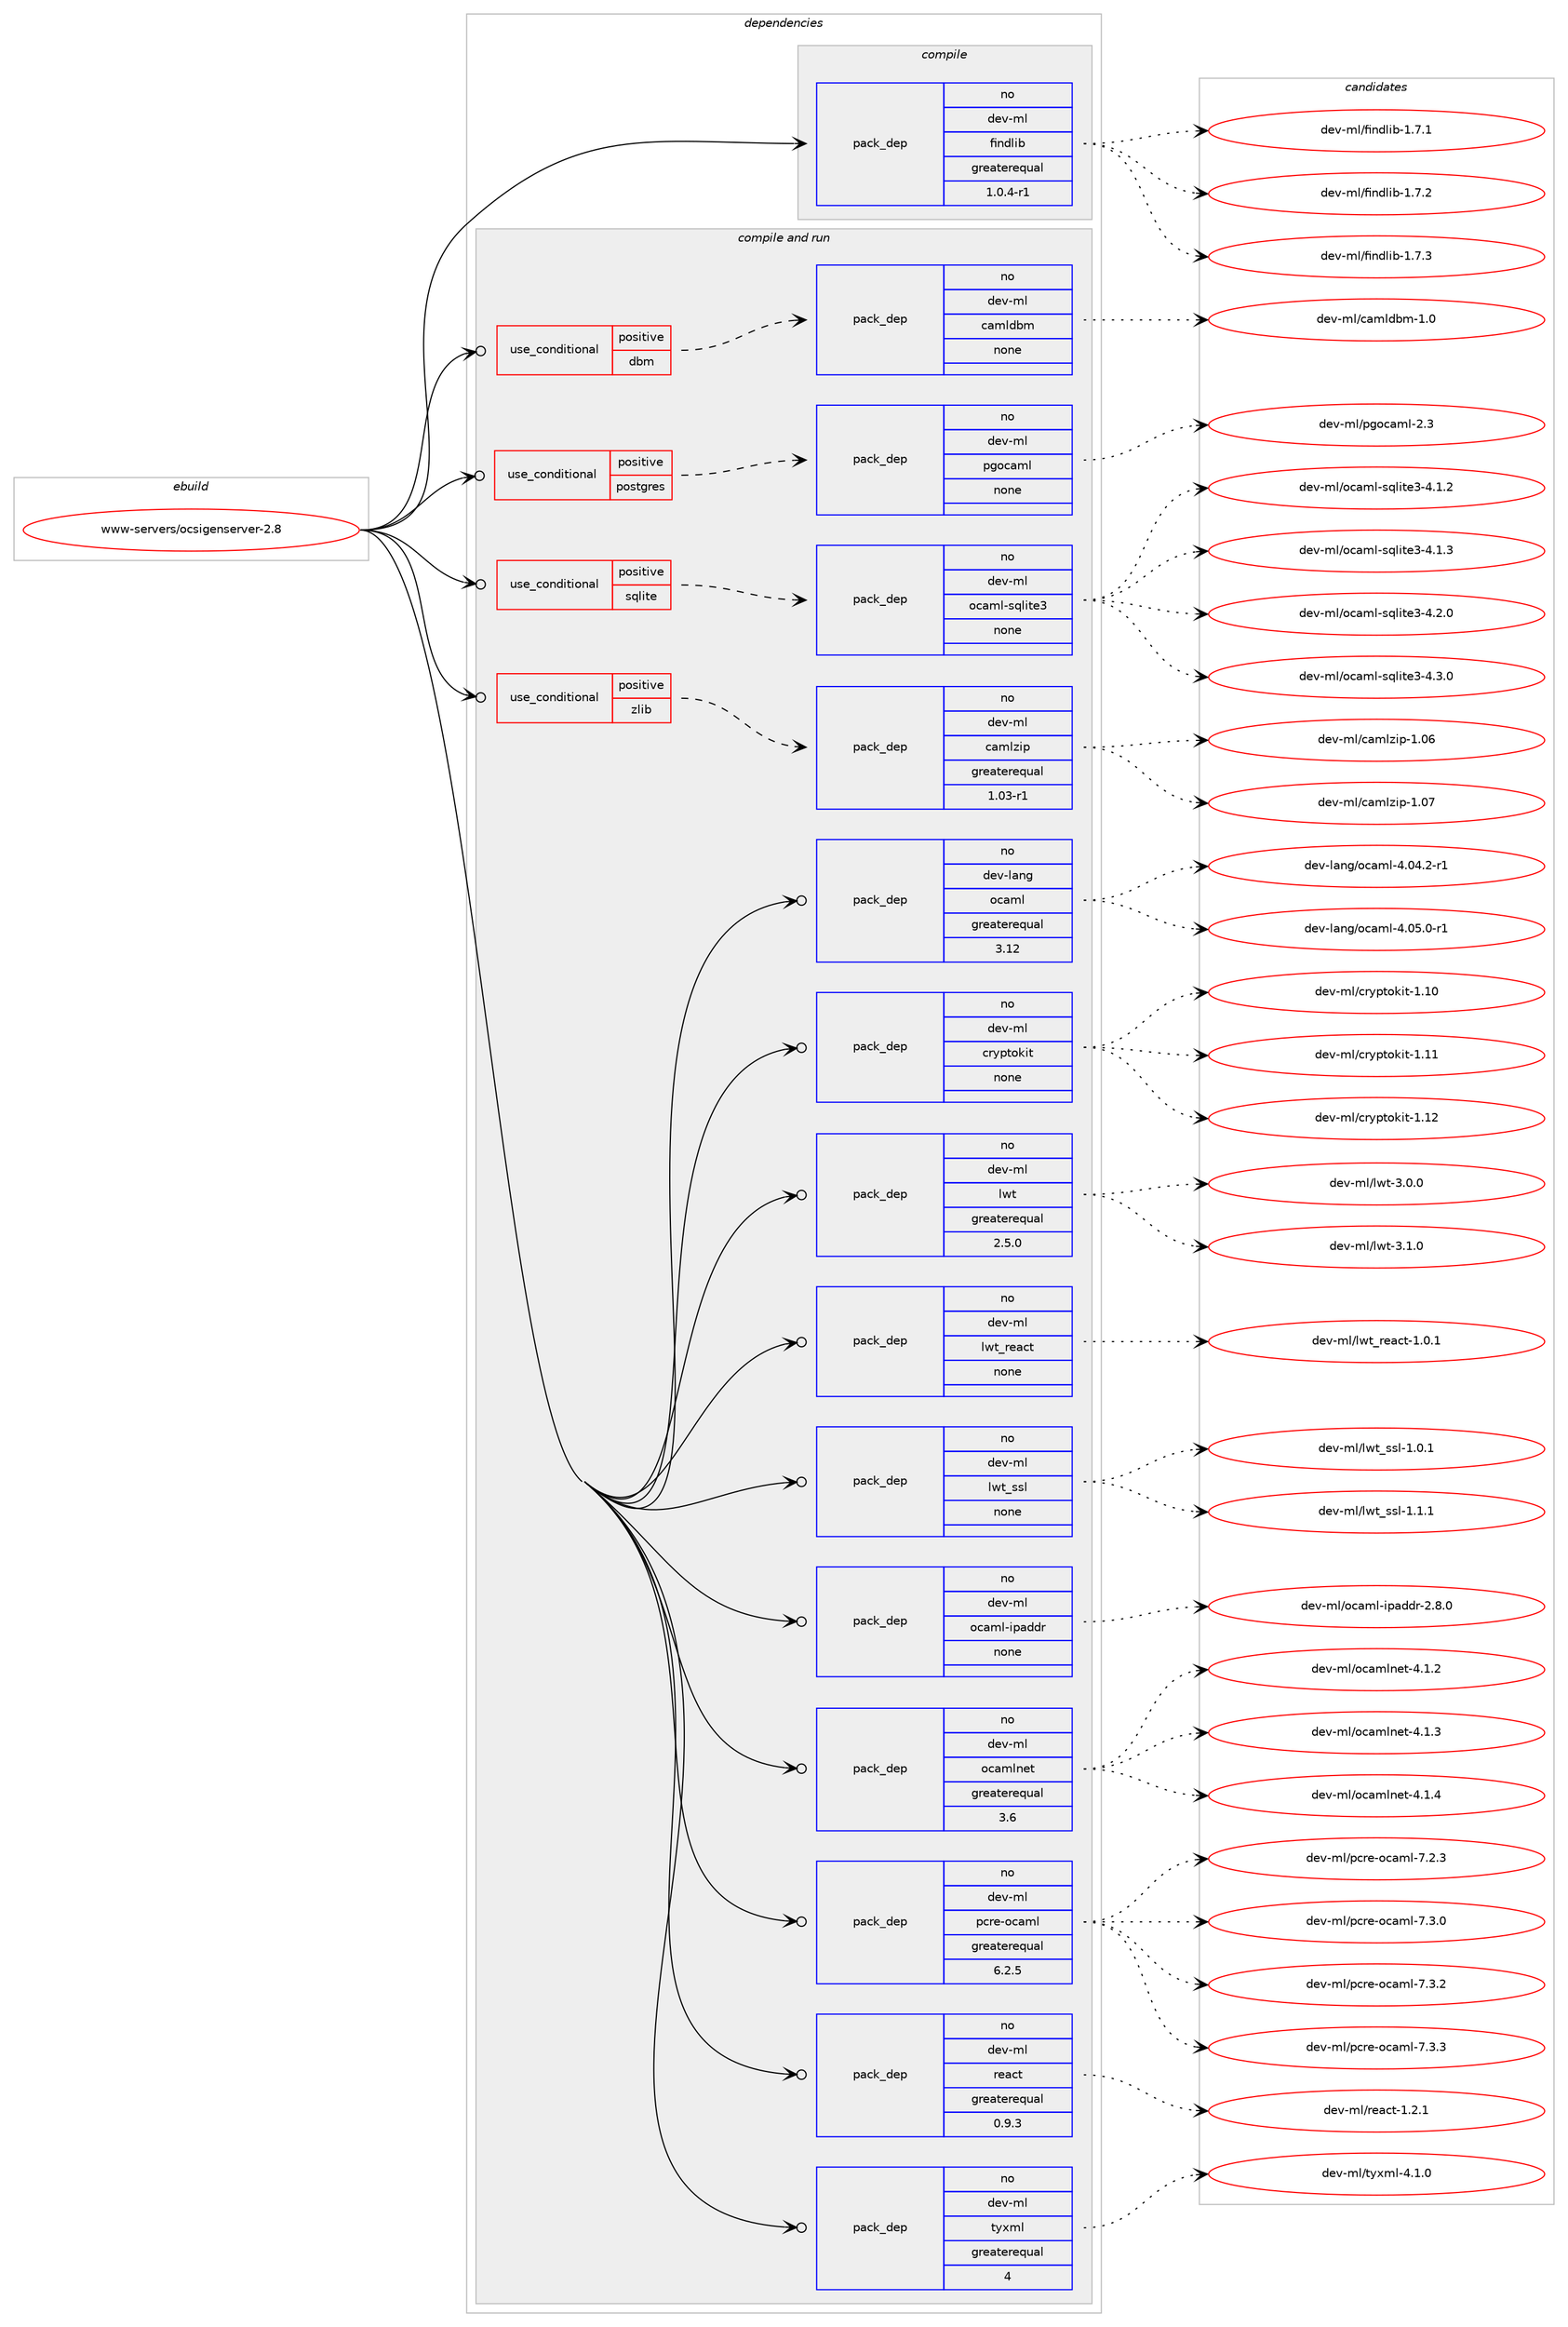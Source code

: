 digraph prolog {

# *************
# Graph options
# *************

newrank=true;
concentrate=true;
compound=true;
graph [rankdir=LR,fontname=Helvetica,fontsize=10,ranksep=1.5];#, ranksep=2.5, nodesep=0.2];
edge  [arrowhead=vee];
node  [fontname=Helvetica,fontsize=10];

# **********
# The ebuild
# **********

subgraph cluster_leftcol {
color=gray;
rank=same;
label=<<i>ebuild</i>>;
id [label="www-servers/ocsigenserver-2.8", color=red, width=4, href="../www-servers/ocsigenserver-2.8.svg"];
}

# ****************
# The dependencies
# ****************

subgraph cluster_midcol {
color=gray;
label=<<i>dependencies</i>>;
subgraph cluster_compile {
fillcolor="#eeeeee";
style=filled;
label=<<i>compile</i>>;
subgraph pack675868 {
dependency910618 [label=<<TABLE BORDER="0" CELLBORDER="1" CELLSPACING="0" CELLPADDING="4" WIDTH="220"><TR><TD ROWSPAN="6" CELLPADDING="30">pack_dep</TD></TR><TR><TD WIDTH="110">no</TD></TR><TR><TD>dev-ml</TD></TR><TR><TD>findlib</TD></TR><TR><TD>greaterequal</TD></TR><TR><TD>1.0.4-r1</TD></TR></TABLE>>, shape=none, color=blue];
}
id:e -> dependency910618:w [weight=20,style="solid",arrowhead="vee"];
}
subgraph cluster_compileandrun {
fillcolor="#eeeeee";
style=filled;
label=<<i>compile and run</i>>;
subgraph cond218352 {
dependency910619 [label=<<TABLE BORDER="0" CELLBORDER="1" CELLSPACING="0" CELLPADDING="4"><TR><TD ROWSPAN="3" CELLPADDING="10">use_conditional</TD></TR><TR><TD>positive</TD></TR><TR><TD>dbm</TD></TR></TABLE>>, shape=none, color=red];
subgraph pack675869 {
dependency910620 [label=<<TABLE BORDER="0" CELLBORDER="1" CELLSPACING="0" CELLPADDING="4" WIDTH="220"><TR><TD ROWSPAN="6" CELLPADDING="30">pack_dep</TD></TR><TR><TD WIDTH="110">no</TD></TR><TR><TD>dev-ml</TD></TR><TR><TD>camldbm</TD></TR><TR><TD>none</TD></TR><TR><TD></TD></TR></TABLE>>, shape=none, color=blue];
}
dependency910619:e -> dependency910620:w [weight=20,style="dashed",arrowhead="vee"];
}
id:e -> dependency910619:w [weight=20,style="solid",arrowhead="odotvee"];
subgraph cond218353 {
dependency910621 [label=<<TABLE BORDER="0" CELLBORDER="1" CELLSPACING="0" CELLPADDING="4"><TR><TD ROWSPAN="3" CELLPADDING="10">use_conditional</TD></TR><TR><TD>positive</TD></TR><TR><TD>postgres</TD></TR></TABLE>>, shape=none, color=red];
subgraph pack675870 {
dependency910622 [label=<<TABLE BORDER="0" CELLBORDER="1" CELLSPACING="0" CELLPADDING="4" WIDTH="220"><TR><TD ROWSPAN="6" CELLPADDING="30">pack_dep</TD></TR><TR><TD WIDTH="110">no</TD></TR><TR><TD>dev-ml</TD></TR><TR><TD>pgocaml</TD></TR><TR><TD>none</TD></TR><TR><TD></TD></TR></TABLE>>, shape=none, color=blue];
}
dependency910621:e -> dependency910622:w [weight=20,style="dashed",arrowhead="vee"];
}
id:e -> dependency910621:w [weight=20,style="solid",arrowhead="odotvee"];
subgraph cond218354 {
dependency910623 [label=<<TABLE BORDER="0" CELLBORDER="1" CELLSPACING="0" CELLPADDING="4"><TR><TD ROWSPAN="3" CELLPADDING="10">use_conditional</TD></TR><TR><TD>positive</TD></TR><TR><TD>sqlite</TD></TR></TABLE>>, shape=none, color=red];
subgraph pack675871 {
dependency910624 [label=<<TABLE BORDER="0" CELLBORDER="1" CELLSPACING="0" CELLPADDING="4" WIDTH="220"><TR><TD ROWSPAN="6" CELLPADDING="30">pack_dep</TD></TR><TR><TD WIDTH="110">no</TD></TR><TR><TD>dev-ml</TD></TR><TR><TD>ocaml-sqlite3</TD></TR><TR><TD>none</TD></TR><TR><TD></TD></TR></TABLE>>, shape=none, color=blue];
}
dependency910623:e -> dependency910624:w [weight=20,style="dashed",arrowhead="vee"];
}
id:e -> dependency910623:w [weight=20,style="solid",arrowhead="odotvee"];
subgraph cond218355 {
dependency910625 [label=<<TABLE BORDER="0" CELLBORDER="1" CELLSPACING="0" CELLPADDING="4"><TR><TD ROWSPAN="3" CELLPADDING="10">use_conditional</TD></TR><TR><TD>positive</TD></TR><TR><TD>zlib</TD></TR></TABLE>>, shape=none, color=red];
subgraph pack675872 {
dependency910626 [label=<<TABLE BORDER="0" CELLBORDER="1" CELLSPACING="0" CELLPADDING="4" WIDTH="220"><TR><TD ROWSPAN="6" CELLPADDING="30">pack_dep</TD></TR><TR><TD WIDTH="110">no</TD></TR><TR><TD>dev-ml</TD></TR><TR><TD>camlzip</TD></TR><TR><TD>greaterequal</TD></TR><TR><TD>1.03-r1</TD></TR></TABLE>>, shape=none, color=blue];
}
dependency910625:e -> dependency910626:w [weight=20,style="dashed",arrowhead="vee"];
}
id:e -> dependency910625:w [weight=20,style="solid",arrowhead="odotvee"];
subgraph pack675873 {
dependency910627 [label=<<TABLE BORDER="0" CELLBORDER="1" CELLSPACING="0" CELLPADDING="4" WIDTH="220"><TR><TD ROWSPAN="6" CELLPADDING="30">pack_dep</TD></TR><TR><TD WIDTH="110">no</TD></TR><TR><TD>dev-lang</TD></TR><TR><TD>ocaml</TD></TR><TR><TD>greaterequal</TD></TR><TR><TD>3.12</TD></TR></TABLE>>, shape=none, color=blue];
}
id:e -> dependency910627:w [weight=20,style="solid",arrowhead="odotvee"];
subgraph pack675874 {
dependency910628 [label=<<TABLE BORDER="0" CELLBORDER="1" CELLSPACING="0" CELLPADDING="4" WIDTH="220"><TR><TD ROWSPAN="6" CELLPADDING="30">pack_dep</TD></TR><TR><TD WIDTH="110">no</TD></TR><TR><TD>dev-ml</TD></TR><TR><TD>cryptokit</TD></TR><TR><TD>none</TD></TR><TR><TD></TD></TR></TABLE>>, shape=none, color=blue];
}
id:e -> dependency910628:w [weight=20,style="solid",arrowhead="odotvee"];
subgraph pack675875 {
dependency910629 [label=<<TABLE BORDER="0" CELLBORDER="1" CELLSPACING="0" CELLPADDING="4" WIDTH="220"><TR><TD ROWSPAN="6" CELLPADDING="30">pack_dep</TD></TR><TR><TD WIDTH="110">no</TD></TR><TR><TD>dev-ml</TD></TR><TR><TD>lwt</TD></TR><TR><TD>greaterequal</TD></TR><TR><TD>2.5.0</TD></TR></TABLE>>, shape=none, color=blue];
}
id:e -> dependency910629:w [weight=20,style="solid",arrowhead="odotvee"];
subgraph pack675876 {
dependency910630 [label=<<TABLE BORDER="0" CELLBORDER="1" CELLSPACING="0" CELLPADDING="4" WIDTH="220"><TR><TD ROWSPAN="6" CELLPADDING="30">pack_dep</TD></TR><TR><TD WIDTH="110">no</TD></TR><TR><TD>dev-ml</TD></TR><TR><TD>lwt_react</TD></TR><TR><TD>none</TD></TR><TR><TD></TD></TR></TABLE>>, shape=none, color=blue];
}
id:e -> dependency910630:w [weight=20,style="solid",arrowhead="odotvee"];
subgraph pack675877 {
dependency910631 [label=<<TABLE BORDER="0" CELLBORDER="1" CELLSPACING="0" CELLPADDING="4" WIDTH="220"><TR><TD ROWSPAN="6" CELLPADDING="30">pack_dep</TD></TR><TR><TD WIDTH="110">no</TD></TR><TR><TD>dev-ml</TD></TR><TR><TD>lwt_ssl</TD></TR><TR><TD>none</TD></TR><TR><TD></TD></TR></TABLE>>, shape=none, color=blue];
}
id:e -> dependency910631:w [weight=20,style="solid",arrowhead="odotvee"];
subgraph pack675878 {
dependency910632 [label=<<TABLE BORDER="0" CELLBORDER="1" CELLSPACING="0" CELLPADDING="4" WIDTH="220"><TR><TD ROWSPAN="6" CELLPADDING="30">pack_dep</TD></TR><TR><TD WIDTH="110">no</TD></TR><TR><TD>dev-ml</TD></TR><TR><TD>ocaml-ipaddr</TD></TR><TR><TD>none</TD></TR><TR><TD></TD></TR></TABLE>>, shape=none, color=blue];
}
id:e -> dependency910632:w [weight=20,style="solid",arrowhead="odotvee"];
subgraph pack675879 {
dependency910633 [label=<<TABLE BORDER="0" CELLBORDER="1" CELLSPACING="0" CELLPADDING="4" WIDTH="220"><TR><TD ROWSPAN="6" CELLPADDING="30">pack_dep</TD></TR><TR><TD WIDTH="110">no</TD></TR><TR><TD>dev-ml</TD></TR><TR><TD>ocamlnet</TD></TR><TR><TD>greaterequal</TD></TR><TR><TD>3.6</TD></TR></TABLE>>, shape=none, color=blue];
}
id:e -> dependency910633:w [weight=20,style="solid",arrowhead="odotvee"];
subgraph pack675880 {
dependency910634 [label=<<TABLE BORDER="0" CELLBORDER="1" CELLSPACING="0" CELLPADDING="4" WIDTH="220"><TR><TD ROWSPAN="6" CELLPADDING="30">pack_dep</TD></TR><TR><TD WIDTH="110">no</TD></TR><TR><TD>dev-ml</TD></TR><TR><TD>pcre-ocaml</TD></TR><TR><TD>greaterequal</TD></TR><TR><TD>6.2.5</TD></TR></TABLE>>, shape=none, color=blue];
}
id:e -> dependency910634:w [weight=20,style="solid",arrowhead="odotvee"];
subgraph pack675881 {
dependency910635 [label=<<TABLE BORDER="0" CELLBORDER="1" CELLSPACING="0" CELLPADDING="4" WIDTH="220"><TR><TD ROWSPAN="6" CELLPADDING="30">pack_dep</TD></TR><TR><TD WIDTH="110">no</TD></TR><TR><TD>dev-ml</TD></TR><TR><TD>react</TD></TR><TR><TD>greaterequal</TD></TR><TR><TD>0.9.3</TD></TR></TABLE>>, shape=none, color=blue];
}
id:e -> dependency910635:w [weight=20,style="solid",arrowhead="odotvee"];
subgraph pack675882 {
dependency910636 [label=<<TABLE BORDER="0" CELLBORDER="1" CELLSPACING="0" CELLPADDING="4" WIDTH="220"><TR><TD ROWSPAN="6" CELLPADDING="30">pack_dep</TD></TR><TR><TD WIDTH="110">no</TD></TR><TR><TD>dev-ml</TD></TR><TR><TD>tyxml</TD></TR><TR><TD>greaterequal</TD></TR><TR><TD>4</TD></TR></TABLE>>, shape=none, color=blue];
}
id:e -> dependency910636:w [weight=20,style="solid",arrowhead="odotvee"];
}
subgraph cluster_run {
fillcolor="#eeeeee";
style=filled;
label=<<i>run</i>>;
}
}

# **************
# The candidates
# **************

subgraph cluster_choices {
rank=same;
color=gray;
label=<<i>candidates</i>>;

subgraph choice675868 {
color=black;
nodesep=1;
choice100101118451091084710210511010010810598454946554649 [label="dev-ml/findlib-1.7.1", color=red, width=4,href="../dev-ml/findlib-1.7.1.svg"];
choice100101118451091084710210511010010810598454946554650 [label="dev-ml/findlib-1.7.2", color=red, width=4,href="../dev-ml/findlib-1.7.2.svg"];
choice100101118451091084710210511010010810598454946554651 [label="dev-ml/findlib-1.7.3", color=red, width=4,href="../dev-ml/findlib-1.7.3.svg"];
dependency910618:e -> choice100101118451091084710210511010010810598454946554649:w [style=dotted,weight="100"];
dependency910618:e -> choice100101118451091084710210511010010810598454946554650:w [style=dotted,weight="100"];
dependency910618:e -> choice100101118451091084710210511010010810598454946554651:w [style=dotted,weight="100"];
}
subgraph choice675869 {
color=black;
nodesep=1;
choice100101118451091084799971091081009810945494648 [label="dev-ml/camldbm-1.0", color=red, width=4,href="../dev-ml/camldbm-1.0.svg"];
dependency910620:e -> choice100101118451091084799971091081009810945494648:w [style=dotted,weight="100"];
}
subgraph choice675870 {
color=black;
nodesep=1;
choice1001011184510910847112103111999710910845504651 [label="dev-ml/pgocaml-2.3", color=red, width=4,href="../dev-ml/pgocaml-2.3.svg"];
dependency910622:e -> choice1001011184510910847112103111999710910845504651:w [style=dotted,weight="100"];
}
subgraph choice675871 {
color=black;
nodesep=1;
choice100101118451091084711199971091084511511310810511610151455246494650 [label="dev-ml/ocaml-sqlite3-4.1.2", color=red, width=4,href="../dev-ml/ocaml-sqlite3-4.1.2.svg"];
choice100101118451091084711199971091084511511310810511610151455246494651 [label="dev-ml/ocaml-sqlite3-4.1.3", color=red, width=4,href="../dev-ml/ocaml-sqlite3-4.1.3.svg"];
choice100101118451091084711199971091084511511310810511610151455246504648 [label="dev-ml/ocaml-sqlite3-4.2.0", color=red, width=4,href="../dev-ml/ocaml-sqlite3-4.2.0.svg"];
choice100101118451091084711199971091084511511310810511610151455246514648 [label="dev-ml/ocaml-sqlite3-4.3.0", color=red, width=4,href="../dev-ml/ocaml-sqlite3-4.3.0.svg"];
dependency910624:e -> choice100101118451091084711199971091084511511310810511610151455246494650:w [style=dotted,weight="100"];
dependency910624:e -> choice100101118451091084711199971091084511511310810511610151455246494651:w [style=dotted,weight="100"];
dependency910624:e -> choice100101118451091084711199971091084511511310810511610151455246504648:w [style=dotted,weight="100"];
dependency910624:e -> choice100101118451091084711199971091084511511310810511610151455246514648:w [style=dotted,weight="100"];
}
subgraph choice675872 {
color=black;
nodesep=1;
choice100101118451091084799971091081221051124549464854 [label="dev-ml/camlzip-1.06", color=red, width=4,href="../dev-ml/camlzip-1.06.svg"];
choice100101118451091084799971091081221051124549464855 [label="dev-ml/camlzip-1.07", color=red, width=4,href="../dev-ml/camlzip-1.07.svg"];
dependency910626:e -> choice100101118451091084799971091081221051124549464854:w [style=dotted,weight="100"];
dependency910626:e -> choice100101118451091084799971091081221051124549464855:w [style=dotted,weight="100"];
}
subgraph choice675873 {
color=black;
nodesep=1;
choice1001011184510897110103471119997109108455246485246504511449 [label="dev-lang/ocaml-4.04.2-r1", color=red, width=4,href="../dev-lang/ocaml-4.04.2-r1.svg"];
choice1001011184510897110103471119997109108455246485346484511449 [label="dev-lang/ocaml-4.05.0-r1", color=red, width=4,href="../dev-lang/ocaml-4.05.0-r1.svg"];
dependency910627:e -> choice1001011184510897110103471119997109108455246485246504511449:w [style=dotted,weight="100"];
dependency910627:e -> choice1001011184510897110103471119997109108455246485346484511449:w [style=dotted,weight="100"];
}
subgraph choice675874 {
color=black;
nodesep=1;
choice1001011184510910847991141211121161111071051164549464948 [label="dev-ml/cryptokit-1.10", color=red, width=4,href="../dev-ml/cryptokit-1.10.svg"];
choice1001011184510910847991141211121161111071051164549464949 [label="dev-ml/cryptokit-1.11", color=red, width=4,href="../dev-ml/cryptokit-1.11.svg"];
choice1001011184510910847991141211121161111071051164549464950 [label="dev-ml/cryptokit-1.12", color=red, width=4,href="../dev-ml/cryptokit-1.12.svg"];
dependency910628:e -> choice1001011184510910847991141211121161111071051164549464948:w [style=dotted,weight="100"];
dependency910628:e -> choice1001011184510910847991141211121161111071051164549464949:w [style=dotted,weight="100"];
dependency910628:e -> choice1001011184510910847991141211121161111071051164549464950:w [style=dotted,weight="100"];
}
subgraph choice675875 {
color=black;
nodesep=1;
choice1001011184510910847108119116455146484648 [label="dev-ml/lwt-3.0.0", color=red, width=4,href="../dev-ml/lwt-3.0.0.svg"];
choice1001011184510910847108119116455146494648 [label="dev-ml/lwt-3.1.0", color=red, width=4,href="../dev-ml/lwt-3.1.0.svg"];
dependency910629:e -> choice1001011184510910847108119116455146484648:w [style=dotted,weight="100"];
dependency910629:e -> choice1001011184510910847108119116455146494648:w [style=dotted,weight="100"];
}
subgraph choice675876 {
color=black;
nodesep=1;
choice1001011184510910847108119116951141019799116454946484649 [label="dev-ml/lwt_react-1.0.1", color=red, width=4,href="../dev-ml/lwt_react-1.0.1.svg"];
dependency910630:e -> choice1001011184510910847108119116951141019799116454946484649:w [style=dotted,weight="100"];
}
subgraph choice675877 {
color=black;
nodesep=1;
choice100101118451091084710811911695115115108454946484649 [label="dev-ml/lwt_ssl-1.0.1", color=red, width=4,href="../dev-ml/lwt_ssl-1.0.1.svg"];
choice100101118451091084710811911695115115108454946494649 [label="dev-ml/lwt_ssl-1.1.1", color=red, width=4,href="../dev-ml/lwt_ssl-1.1.1.svg"];
dependency910631:e -> choice100101118451091084710811911695115115108454946484649:w [style=dotted,weight="100"];
dependency910631:e -> choice100101118451091084710811911695115115108454946494649:w [style=dotted,weight="100"];
}
subgraph choice675878 {
color=black;
nodesep=1;
choice100101118451091084711199971091084510511297100100114455046564648 [label="dev-ml/ocaml-ipaddr-2.8.0", color=red, width=4,href="../dev-ml/ocaml-ipaddr-2.8.0.svg"];
dependency910632:e -> choice100101118451091084711199971091084510511297100100114455046564648:w [style=dotted,weight="100"];
}
subgraph choice675879 {
color=black;
nodesep=1;
choice10010111845109108471119997109108110101116455246494650 [label="dev-ml/ocamlnet-4.1.2", color=red, width=4,href="../dev-ml/ocamlnet-4.1.2.svg"];
choice10010111845109108471119997109108110101116455246494651 [label="dev-ml/ocamlnet-4.1.3", color=red, width=4,href="../dev-ml/ocamlnet-4.1.3.svg"];
choice10010111845109108471119997109108110101116455246494652 [label="dev-ml/ocamlnet-4.1.4", color=red, width=4,href="../dev-ml/ocamlnet-4.1.4.svg"];
dependency910633:e -> choice10010111845109108471119997109108110101116455246494650:w [style=dotted,weight="100"];
dependency910633:e -> choice10010111845109108471119997109108110101116455246494651:w [style=dotted,weight="100"];
dependency910633:e -> choice10010111845109108471119997109108110101116455246494652:w [style=dotted,weight="100"];
}
subgraph choice675880 {
color=black;
nodesep=1;
choice100101118451091084711299114101451119997109108455546504651 [label="dev-ml/pcre-ocaml-7.2.3", color=red, width=4,href="../dev-ml/pcre-ocaml-7.2.3.svg"];
choice100101118451091084711299114101451119997109108455546514648 [label="dev-ml/pcre-ocaml-7.3.0", color=red, width=4,href="../dev-ml/pcre-ocaml-7.3.0.svg"];
choice100101118451091084711299114101451119997109108455546514650 [label="dev-ml/pcre-ocaml-7.3.2", color=red, width=4,href="../dev-ml/pcre-ocaml-7.3.2.svg"];
choice100101118451091084711299114101451119997109108455546514651 [label="dev-ml/pcre-ocaml-7.3.3", color=red, width=4,href="../dev-ml/pcre-ocaml-7.3.3.svg"];
dependency910634:e -> choice100101118451091084711299114101451119997109108455546504651:w [style=dotted,weight="100"];
dependency910634:e -> choice100101118451091084711299114101451119997109108455546514648:w [style=dotted,weight="100"];
dependency910634:e -> choice100101118451091084711299114101451119997109108455546514650:w [style=dotted,weight="100"];
dependency910634:e -> choice100101118451091084711299114101451119997109108455546514651:w [style=dotted,weight="100"];
}
subgraph choice675881 {
color=black;
nodesep=1;
choice10010111845109108471141019799116454946504649 [label="dev-ml/react-1.2.1", color=red, width=4,href="../dev-ml/react-1.2.1.svg"];
dependency910635:e -> choice10010111845109108471141019799116454946504649:w [style=dotted,weight="100"];
}
subgraph choice675882 {
color=black;
nodesep=1;
choice1001011184510910847116121120109108455246494648 [label="dev-ml/tyxml-4.1.0", color=red, width=4,href="../dev-ml/tyxml-4.1.0.svg"];
dependency910636:e -> choice1001011184510910847116121120109108455246494648:w [style=dotted,weight="100"];
}
}

}
